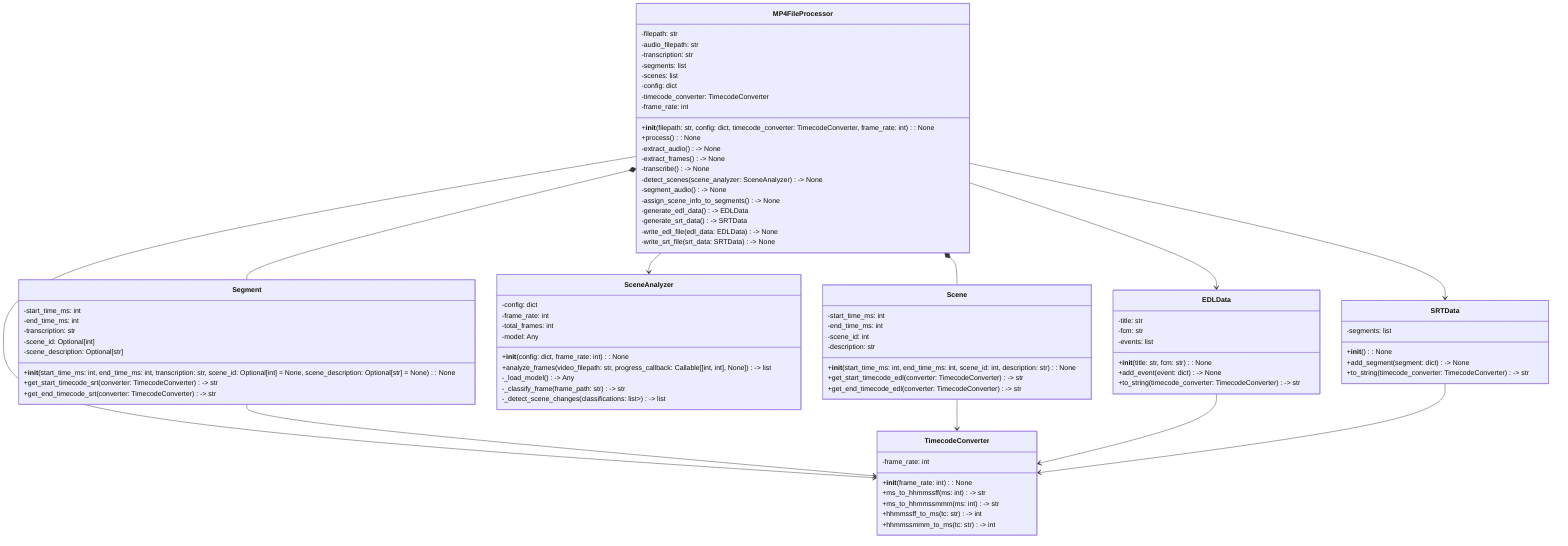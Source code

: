 classDiagram
    class MP4FileProcessor {
        -filepath: str
        -audio_filepath: str
        -transcription: str
        -segments: list<Segment>
        -scenes: list<Scene>
        -config: dict
        -timecode_converter: TimecodeConverter
        -frame_rate: int
        +__init__(filepath: str, config: dict, timecode_converter: TimecodeConverter, frame_rate: int): None
        +process(): None
        -extract_audio() -> None
        -extract_frames() -> None
        -transcribe() -> None
        -detect_scenes(scene_analyzer: SceneAnalyzer) -> None
        -segment_audio() -> None
        -assign_scene_info_to_segments() -> None
        -generate_edl_data() -> EDLData
        -generate_srt_data() -> SRTData
        -write_edl_file(edl_data: EDLData) -> None
        -write_srt_file(srt_data: SRTData) -> None
    }
    class Segment {
        -start_time_ms: int
        -end_time_ms: int
        -transcription: str
        -scene_id: Optional[int]
        -scene_description: Optional[str]
        +__init__(start_time_ms: int, end_time_ms: int, transcription: str, scene_id: Optional[int] = None, scene_description: Optional[str] = None): None
        +get_start_timecode_srt(converter: TimecodeConverter) -> str
        +get_end_timecode_srt(converter: TimecodeConverter) -> str
    }
    class Scene {
        -start_time_ms: int
        -end_time_ms: int
        -scene_id: int
        -description: str
        +__init__(start_time_ms: int, end_time_ms: int, scene_id: int, description: str): None
        +get_start_timecode_edl(converter: TimecodeConverter) -> str
        +get_end_timecode_edl(converter: TimecodeConverter) -> str
    }
    class SceneAnalyzer {
        -config: dict
        -frame_rate: int
        -total_frames: int
        -model: Any
        +__init__(config: dict, frame_rate: int): None
        +analyze_frames(video_filepath: str, progress_callback: Callable[[int, int], None]) -> list<Scene>
        -_load_model() -> Any
        -_classify_frame(frame_path: str) -> str
        -_detect_scene_changes(classifications: list<tuple<int, str>>) -> list<Scene>
    }
    class TimecodeConverter {
        -frame_rate: int
        +__init__(frame_rate: int): None
        +ms_to_hhmmssff(ms: int) -> str
        +ms_to_hhmmssmmm(ms: int) -> str
        +hhmmssff_to_ms(tc: str) -> int
        +hhmmssmmm_to_ms(tc: str) -> int
    }
    class EDLData {
        -title: str
        -fcm: str
        -events: list<dict>
        +__init__(title: str, fcm: str): None
        +add_event(event: dict) -> None
        +to_string(timecode_converter: TimecodeConverter) -> str
    }
    class SRTData {
        -segments: list<dict>
        +__init__(): None
        +add_segment(segment: dict) -> None
        +to_string(timecode_converter: TimecodeConverter) -> str
    }
    MP4FileProcessor *-- Segment
    MP4FileProcessor *-- Scene
    MP4FileProcessor --> SceneAnalyzer
    MP4FileProcessor --> TimecodeConverter
    MP4FileProcessor --> EDLData
    MP4FileProcessor --> SRTData
    Segment --> TimecodeConverter
    Scene --> TimecodeConverter
    EDLData --> TimecodeConverter
    SRTData --> TimecodeConverter